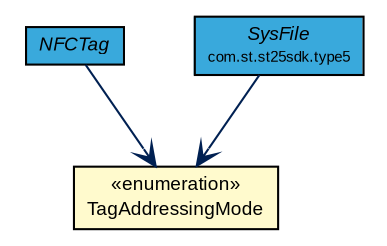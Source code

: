 #!/usr/local/bin/dot
#
# Class diagram 
# Generated by UMLGraph version R5_7_2-3-gee82a7 (http://www.umlgraph.org/)
#

digraph G {
	edge [fontname="arial",fontsize=10,labelfontname="arial",labelfontsize=10];
	node [fontname="arial",fontsize=10,shape=plaintext];
	nodesep=0.25;
	ranksep=0.5;
	// com.st.st25sdk.NFCTag
	c13970 [label=<<table title="com.st.st25sdk.NFCTag" border="0" cellborder="1" cellspacing="0" cellpadding="2" port="p" bgcolor="#39a9dc" href="./NFCTag.html">
		<tr><td><table border="0" cellspacing="0" cellpadding="1">
<tr><td align="center" balign="center"><font face="arial italic"> NFCTag </font></td></tr>
		</table></td></tr>
		</table>>, URL="./NFCTag.html", fontname="arial", fontcolor="black", fontsize=9.0];
	// com.st.st25sdk.NFCTag.TagAddressingMode
	c13971 [label=<<table title="com.st.st25sdk.NFCTag.TagAddressingMode" border="0" cellborder="1" cellspacing="0" cellpadding="2" port="p" bgcolor="lemonChiffon" href="./NFCTag.TagAddressingMode.html">
		<tr><td><table border="0" cellspacing="0" cellpadding="1">
<tr><td align="center" balign="center"> &#171;enumeration&#187; </td></tr>
<tr><td align="center" balign="center"> TagAddressingMode </td></tr>
		</table></td></tr>
		</table>>, URL="./NFCTag.TagAddressingMode.html", fontname="arial", fontcolor="black", fontsize=9.0];
	// com.st.st25sdk.type5.SysFile
	c14083 [label=<<table title="com.st.st25sdk.type5.SysFile" border="0" cellborder="1" cellspacing="0" cellpadding="2" port="p" bgcolor="#39a9dc" href="./type5/SysFile.html">
		<tr><td><table border="0" cellspacing="0" cellpadding="1">
<tr><td align="center" balign="center"><font face="arial italic"> SysFile </font></td></tr>
<tr><td align="center" balign="center"><font point-size="7.0"> com.st.st25sdk.type5 </font></td></tr>
		</table></td></tr>
		</table>>, URL="./type5/SysFile.html", fontname="arial", fontcolor="black", fontsize=9.0];
	// com.st.st25sdk.NFCTag NAVASSOC com.st.st25sdk.NFCTag.TagAddressingMode
	c13970:p -> c13971:p [taillabel="", label="", headlabel="", fontname="arial", fontcolor="#002052", fontsize=10.0, color="#002052", arrowhead=open];
	// com.st.st25sdk.type5.SysFile NAVASSOC com.st.st25sdk.NFCTag.TagAddressingMode
	c14083:p -> c13971:p [taillabel="", label="", headlabel="", fontname="arial", fontcolor="#002052", fontsize=10.0, color="#002052", arrowhead=open];
}

